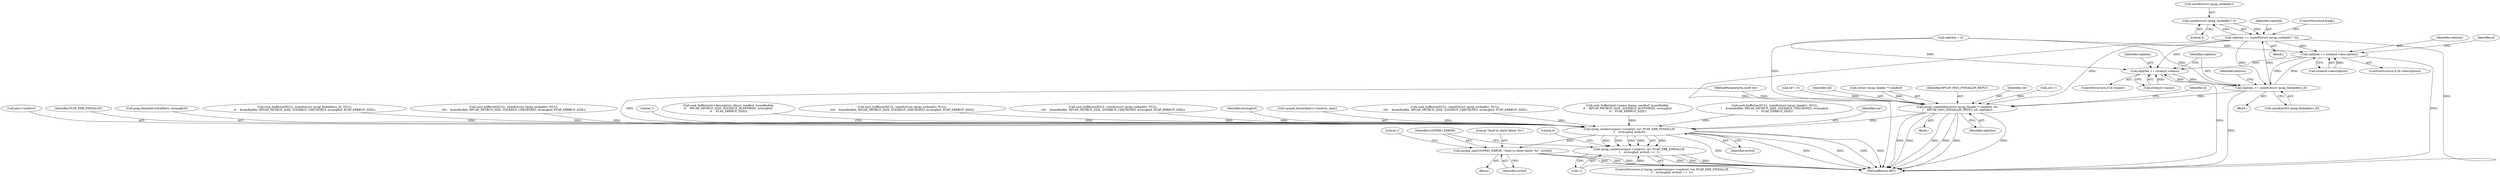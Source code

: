digraph "0_libpcap_617b12c0339db4891d117b661982126c495439ea@API" {
"1000256" [label="(Call,sizeof(struct rpcap_sockaddr) * 4)"];
"1000254" [label="(Call,replylen += (sizeof(struct rpcap_sockaddr) * 4))"];
"1000210" [label="(Call,replylen += strlen(d->description))"];
"1000220" [label="(Call,replylen += strlen(d->name))"];
"1000226" [label="(Call,replylen += sizeof(struct rpcap_findalldevs_if))"];
"1000279" [label="(Call,rpcap_createhdr((struct rpcap_header *) sendbuf, ver,\n\t    RPCAP_MSG_FINDALLIF_REPLY, nif, replylen))"];
"1000639" [label="(Call,rpcap_senderror(pars->sockctrl, ver, PCAP_ERR_FINDALLIF,\n\t    errmsgbuf, errbuf))"];
"1000638" [label="(Call,rpcap_senderror(pars->sockctrl, ver, PCAP_ERR_FINDALLIF,\n\t    errmsgbuf, errbuf) == -1)"];
"1000650" [label="(Call,rpcapd_log(LOGPRIO_ERROR, \"Send to client failed: %s\", errbuf))"];
"1000210" [label="(Call,replylen += strlen(d->description))"];
"1000251" [label="(Block,)"];
"1000284" [label="(Identifier,RPCAP_MSG_FINDALLIF_REPLY)"];
"1000285" [label="(Identifier,nif)"];
"1000116" [label="(MethodParameterIn,uint8 ver)"];
"1000650" [label="(Call,rpcapd_log(LOGPRIO_ERROR, \"Send to client failed: %s\", errbuf))"];
"1000584" [label="(Call,sock_bufferize(NULL, sizeof(struct rpcap_sockaddr), NULL,\n\t\t\t\t    &sendbufidx, RPCAP_NETBUF_SIZE, SOCKBUF_CHECKONLY, errmsgbuf, PCAP_ERRBUF_SIZE))"];
"1000279" [label="(Call,rpcap_createhdr((struct rpcap_header *) sendbuf, ver,\n\t    RPCAP_MSG_FINDALLIF_REPLY, nif, replylen))"];
"1000646" [label="(Identifier,errbuf)"];
"1000491" [label="(Call,sock_bufferize(NULL, sizeof(struct rpcap_sockaddr), NULL,\n\t\t\t\t    &sendbufidx, RPCAP_NETBUF_SIZE, SOCKBUF_CHECKONLY, errmsgbuf, PCAP_ERRBUF_SIZE))"];
"1000651" [label="(Identifier,LOGPRIO_ERROR)"];
"1000218" [label="(Identifier,d)"];
"1000228" [label="(Call,sizeof(struct rpcap_findalldevs_if))"];
"1000232" [label="(Identifier,address)"];
"1000222" [label="(Call,strlen(d->name))"];
"1000645" [label="(Identifier,errmsgbuf)"];
"1000256" [label="(Call,sizeof(struct rpcap_sockaddr) * 4)"];
"1000141" [label="(Call,rpcapd_discard(pars->sockctrl, plen))"];
"1000522" [label="(Call,sock_bufferize(NULL, sizeof(struct rpcap_sockaddr), NULL,\n\t\t\t\t    &sendbufidx, RPCAP_NETBUF_SIZE, SOCKBUF_CHECKONLY, errmsgbuf, PCAP_ERRBUF_SIZE))"];
"1000656" [label="(Literal,1)"];
"1000227" [label="(Identifier,replylen)"];
"1000188" [label="(Call,replylen = 0)"];
"1000206" [label="(ControlStructure,if (d->description))"];
"1000424" [label="(Call,sock_bufferize(d->name, lname, sendbuf, &sendbufidx,\n\t\t    RPCAP_NETBUF_SIZE, SOCKBUF_BUFFERIZE, errmsgbuf,\n\t\t    PCAP_ERRBUF_SIZE))"];
"1000265" [label="(Call,sock_bufferize(NULL, sizeof(struct rpcap_header), NULL,\n\t    &sendbufidx, RPCAP_NETBUF_SIZE, SOCKBUF_CHECKONLY, errmsgbuf,\n\t    PCAP_ERRBUF_SIZE))"];
"1000255" [label="(Identifier,replylen)"];
"1000283" [label="(Identifier,ver)"];
"1000286" [label="(Identifier,replylen)"];
"1000204" [label="(Call,nif++)"];
"1000216" [label="(ControlStructure,if (d->name))"];
"1000119" [label="(Block,)"];
"1000643" [label="(Identifier,ver)"];
"1000637" [label="(ControlStructure,if (rpcap_senderror(pars->sockctrl, ver, PCAP_ERR_FINDALLIF,\n\t    errmsgbuf, errbuf) == -1))"];
"1000280" [label="(Call,(struct rpcap_header *) sendbuf)"];
"1000640" [label="(Call,pars->sockctrl)"];
"1000652" [label="(Literal,\"Send to client failed: %s\")"];
"1000260" [label="(ControlStructure,break;)"];
"1000644" [label="(Identifier,PCAP_ERR_FINDALLIF)"];
"1000659" [label="(MethodReturn,RET)"];
"1000226" [label="(Call,replylen += sizeof(struct rpcap_findalldevs_if))"];
"1000221" [label="(Identifier,replylen)"];
"1000203" [label="(Block,)"];
"1000639" [label="(Call,rpcap_senderror(pars->sockctrl, ver, PCAP_ERR_FINDALLIF,\n\t    errmsgbuf, errbuf))"];
"1000154" [label="(Call,pcap_findalldevs(&alldevs, errmsgbuf))"];
"1000647" [label="(Call,-1)"];
"1000254" [label="(Call,replylen += (sizeof(struct rpcap_sockaddr) * 4))"];
"1000211" [label="(Identifier,replylen)"];
"1000220" [label="(Call,replylen += strlen(d->name))"];
"1000658" [label="(Literal,0)"];
"1000212" [label="(Call,strlen(d->description))"];
"1000653" [label="(Identifier,errbuf)"];
"1000312" [label="(Call,sock_bufferize(NULL, sizeof(struct rpcap_findalldevs_if), NULL,\n\t\t    &sendbufidx, RPCAP_NETBUF_SIZE, SOCKBUF_CHECKONLY, errmsgbuf, PCAP_ERRBUF_SIZE))"];
"1000553" [label="(Call,sock_bufferize(NULL, sizeof(struct rpcap_sockaddr), NULL,\n\t\t\t\t    &sendbufidx, RPCAP_NETBUF_SIZE, SOCKBUF_CHECKONLY, errmsgbuf, PCAP_ERRBUF_SIZE))"];
"1000289" [label="(Identifier,d)"];
"1000259" [label="(Literal,4)"];
"1000257" [label="(Call,sizeof(struct rpcap_sockaddr))"];
"1000648" [label="(Literal,1)"];
"1000441" [label="(Call,sock_bufferize(d->description, ldescr, sendbuf, &sendbufidx,\n\t\t    RPCAP_NETBUF_SIZE, SOCKBUF_BUFFERIZE, errmsgbuf,\n\t\t    PCAP_ERRBUF_SIZE))"];
"1000649" [label="(Block,)"];
"1000136" [label="(Call,nif = 0)"];
"1000638" [label="(Call,rpcap_senderror(pars->sockctrl, ver, PCAP_ERR_FINDALLIF,\n\t    errmsgbuf, errbuf) == -1)"];
"1000256" -> "1000254"  [label="AST: "];
"1000256" -> "1000259"  [label="CFG: "];
"1000257" -> "1000256"  [label="AST: "];
"1000259" -> "1000256"  [label="AST: "];
"1000254" -> "1000256"  [label="CFG: "];
"1000256" -> "1000254"  [label="DDG: "];
"1000254" -> "1000251"  [label="AST: "];
"1000255" -> "1000254"  [label="AST: "];
"1000260" -> "1000254"  [label="CFG: "];
"1000254" -> "1000659"  [label="DDG: "];
"1000254" -> "1000659"  [label="DDG: "];
"1000254" -> "1000210"  [label="DDG: "];
"1000254" -> "1000220"  [label="DDG: "];
"1000254" -> "1000226"  [label="DDG: "];
"1000226" -> "1000254"  [label="DDG: "];
"1000254" -> "1000279"  [label="DDG: "];
"1000210" -> "1000206"  [label="AST: "];
"1000210" -> "1000212"  [label="CFG: "];
"1000211" -> "1000210"  [label="AST: "];
"1000212" -> "1000210"  [label="AST: "];
"1000218" -> "1000210"  [label="CFG: "];
"1000210" -> "1000659"  [label="DDG: "];
"1000212" -> "1000210"  [label="DDG: "];
"1000226" -> "1000210"  [label="DDG: "];
"1000188" -> "1000210"  [label="DDG: "];
"1000210" -> "1000220"  [label="DDG: "];
"1000210" -> "1000226"  [label="DDG: "];
"1000220" -> "1000216"  [label="AST: "];
"1000220" -> "1000222"  [label="CFG: "];
"1000221" -> "1000220"  [label="AST: "];
"1000222" -> "1000220"  [label="AST: "];
"1000227" -> "1000220"  [label="CFG: "];
"1000220" -> "1000659"  [label="DDG: "];
"1000222" -> "1000220"  [label="DDG: "];
"1000226" -> "1000220"  [label="DDG: "];
"1000188" -> "1000220"  [label="DDG: "];
"1000220" -> "1000226"  [label="DDG: "];
"1000226" -> "1000203"  [label="AST: "];
"1000226" -> "1000228"  [label="CFG: "];
"1000227" -> "1000226"  [label="AST: "];
"1000228" -> "1000226"  [label="AST: "];
"1000232" -> "1000226"  [label="CFG: "];
"1000226" -> "1000659"  [label="DDG: "];
"1000188" -> "1000226"  [label="DDG: "];
"1000226" -> "1000279"  [label="DDG: "];
"1000279" -> "1000119"  [label="AST: "];
"1000279" -> "1000286"  [label="CFG: "];
"1000280" -> "1000279"  [label="AST: "];
"1000283" -> "1000279"  [label="AST: "];
"1000284" -> "1000279"  [label="AST: "];
"1000285" -> "1000279"  [label="AST: "];
"1000286" -> "1000279"  [label="AST: "];
"1000289" -> "1000279"  [label="CFG: "];
"1000279" -> "1000659"  [label="DDG: "];
"1000279" -> "1000659"  [label="DDG: "];
"1000279" -> "1000659"  [label="DDG: "];
"1000279" -> "1000659"  [label="DDG: "];
"1000279" -> "1000659"  [label="DDG: "];
"1000279" -> "1000659"  [label="DDG: "];
"1000280" -> "1000279"  [label="DDG: "];
"1000116" -> "1000279"  [label="DDG: "];
"1000204" -> "1000279"  [label="DDG: "];
"1000136" -> "1000279"  [label="DDG: "];
"1000188" -> "1000279"  [label="DDG: "];
"1000279" -> "1000639"  [label="DDG: "];
"1000639" -> "1000638"  [label="AST: "];
"1000639" -> "1000646"  [label="CFG: "];
"1000640" -> "1000639"  [label="AST: "];
"1000643" -> "1000639"  [label="AST: "];
"1000644" -> "1000639"  [label="AST: "];
"1000645" -> "1000639"  [label="AST: "];
"1000646" -> "1000639"  [label="AST: "];
"1000648" -> "1000639"  [label="CFG: "];
"1000639" -> "1000659"  [label="DDG: "];
"1000639" -> "1000659"  [label="DDG: "];
"1000639" -> "1000659"  [label="DDG: "];
"1000639" -> "1000659"  [label="DDG: "];
"1000639" -> "1000659"  [label="DDG: "];
"1000639" -> "1000638"  [label="DDG: "];
"1000639" -> "1000638"  [label="DDG: "];
"1000639" -> "1000638"  [label="DDG: "];
"1000639" -> "1000638"  [label="DDG: "];
"1000639" -> "1000638"  [label="DDG: "];
"1000141" -> "1000639"  [label="DDG: "];
"1000116" -> "1000639"  [label="DDG: "];
"1000553" -> "1000639"  [label="DDG: "];
"1000154" -> "1000639"  [label="DDG: "];
"1000522" -> "1000639"  [label="DDG: "];
"1000424" -> "1000639"  [label="DDG: "];
"1000265" -> "1000639"  [label="DDG: "];
"1000491" -> "1000639"  [label="DDG: "];
"1000441" -> "1000639"  [label="DDG: "];
"1000312" -> "1000639"  [label="DDG: "];
"1000584" -> "1000639"  [label="DDG: "];
"1000639" -> "1000650"  [label="DDG: "];
"1000638" -> "1000637"  [label="AST: "];
"1000638" -> "1000647"  [label="CFG: "];
"1000647" -> "1000638"  [label="AST: "];
"1000651" -> "1000638"  [label="CFG: "];
"1000658" -> "1000638"  [label="CFG: "];
"1000638" -> "1000659"  [label="DDG: "];
"1000638" -> "1000659"  [label="DDG: "];
"1000638" -> "1000659"  [label="DDG: "];
"1000647" -> "1000638"  [label="DDG: "];
"1000650" -> "1000649"  [label="AST: "];
"1000650" -> "1000653"  [label="CFG: "];
"1000651" -> "1000650"  [label="AST: "];
"1000652" -> "1000650"  [label="AST: "];
"1000653" -> "1000650"  [label="AST: "];
"1000656" -> "1000650"  [label="CFG: "];
"1000650" -> "1000659"  [label="DDG: "];
"1000650" -> "1000659"  [label="DDG: "];
"1000650" -> "1000659"  [label="DDG: "];
}
